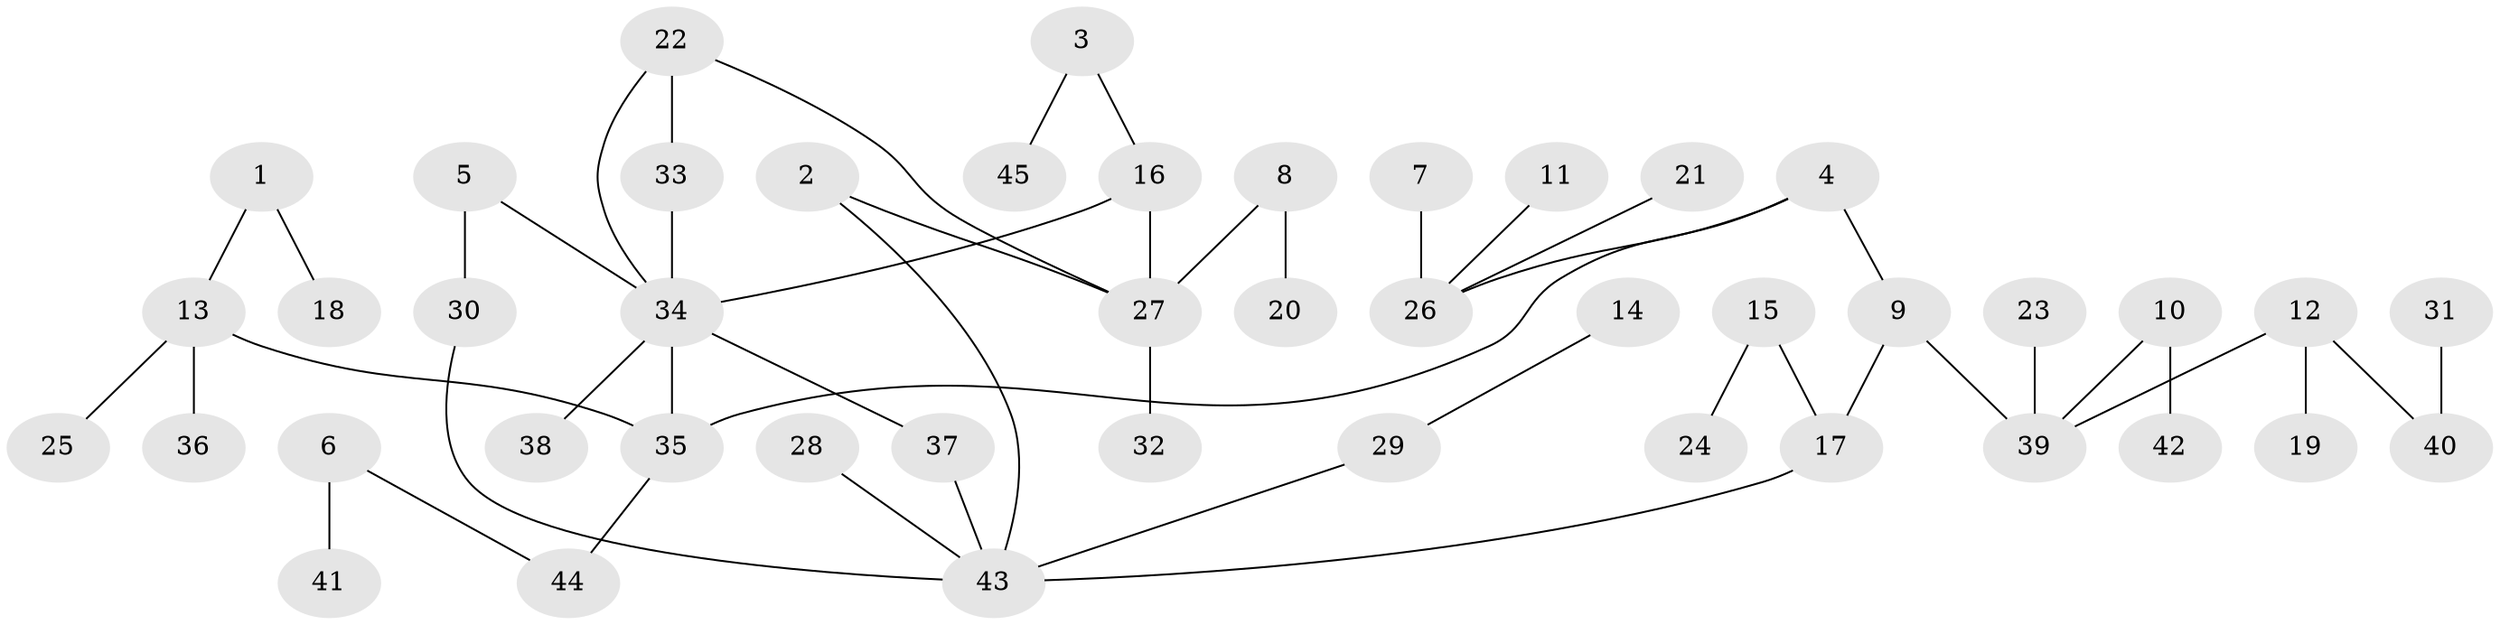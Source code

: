 // original degree distribution, {5: 0.044444444444444446, 4: 0.05555555555555555, 6: 0.022222222222222223, 9: 0.011111111111111112, 2: 0.32222222222222224, 3: 0.1111111111111111, 1: 0.43333333333333335}
// Generated by graph-tools (version 1.1) at 2025/00/03/09/25 03:00:58]
// undirected, 45 vertices, 49 edges
graph export_dot {
graph [start="1"]
  node [color=gray90,style=filled];
  1;
  2;
  3;
  4;
  5;
  6;
  7;
  8;
  9;
  10;
  11;
  12;
  13;
  14;
  15;
  16;
  17;
  18;
  19;
  20;
  21;
  22;
  23;
  24;
  25;
  26;
  27;
  28;
  29;
  30;
  31;
  32;
  33;
  34;
  35;
  36;
  37;
  38;
  39;
  40;
  41;
  42;
  43;
  44;
  45;
  1 -- 13 [weight=1.0];
  1 -- 18 [weight=1.0];
  2 -- 27 [weight=1.0];
  2 -- 43 [weight=1.0];
  3 -- 16 [weight=1.0];
  3 -- 45 [weight=1.0];
  4 -- 9 [weight=1.0];
  4 -- 26 [weight=1.0];
  4 -- 35 [weight=1.0];
  5 -- 30 [weight=1.0];
  5 -- 34 [weight=1.0];
  6 -- 41 [weight=1.0];
  6 -- 44 [weight=1.0];
  7 -- 26 [weight=1.0];
  8 -- 20 [weight=1.0];
  8 -- 27 [weight=1.0];
  9 -- 17 [weight=1.0];
  9 -- 39 [weight=1.0];
  10 -- 39 [weight=1.0];
  10 -- 42 [weight=1.0];
  11 -- 26 [weight=1.0];
  12 -- 19 [weight=1.0];
  12 -- 39 [weight=1.0];
  12 -- 40 [weight=1.0];
  13 -- 25 [weight=1.0];
  13 -- 35 [weight=1.0];
  13 -- 36 [weight=1.0];
  14 -- 29 [weight=1.0];
  15 -- 17 [weight=1.0];
  15 -- 24 [weight=1.0];
  16 -- 27 [weight=1.0];
  16 -- 34 [weight=1.0];
  17 -- 43 [weight=1.0];
  21 -- 26 [weight=1.0];
  22 -- 27 [weight=1.0];
  22 -- 33 [weight=1.0];
  22 -- 34 [weight=1.0];
  23 -- 39 [weight=1.0];
  27 -- 32 [weight=1.0];
  28 -- 43 [weight=1.0];
  29 -- 43 [weight=1.0];
  30 -- 43 [weight=1.0];
  31 -- 40 [weight=1.0];
  33 -- 34 [weight=1.0];
  34 -- 35 [weight=1.0];
  34 -- 37 [weight=1.0];
  34 -- 38 [weight=1.0];
  35 -- 44 [weight=1.0];
  37 -- 43 [weight=1.0];
}
